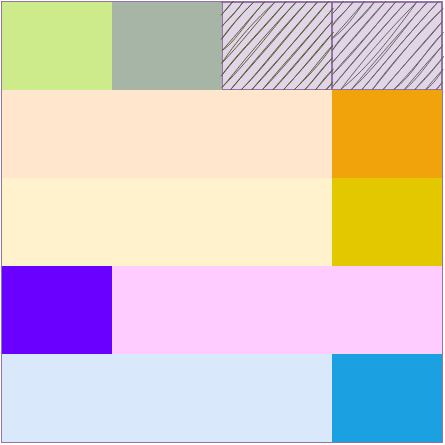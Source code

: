 <mxfile version="13.8.8" type="github">
  <diagram id="hZDSW_HOKCULCPWgvv6r" name="Page-1">
    <mxGraphModel dx="1354" dy="783" grid="1" gridSize="10" guides="1" tooltips="1" connect="1" arrows="1" fold="1" page="1" pageScale="1" pageWidth="850" pageHeight="1400" math="1" shadow="0">
      <root>
        <mxCell id="0" />
        <mxCell id="1" parent="0" />
        <mxCell id="rDQ6EAycthC4kisG_Dc3-84" value="" style="shape=table;html=1;whiteSpace=wrap;startSize=0;container=1;collapsible=0;childLayout=tableLayout;rounded=0;shadow=0;sketch=0;fillColor=#e1d5e7;strokeColor=#9673a6;" parent="1" vertex="1">
          <mxGeometry x="260" y="280" width="220" height="220" as="geometry" />
        </mxCell>
        <mxCell id="rDQ6EAycthC4kisG_Dc3-85" value="" style="shape=partialRectangle;html=1;whiteSpace=wrap;collapsible=0;dropTarget=0;pointerEvents=0;fillColor=none;top=0;left=0;bottom=0;right=0;points=[[0,0.5],[1,0.5]];portConstraint=eastwest;" parent="rDQ6EAycthC4kisG_Dc3-84" vertex="1">
          <mxGeometry width="220" height="44" as="geometry" />
        </mxCell>
        <mxCell id="rDQ6EAycthC4kisG_Dc3-86" style="shape=partialRectangle;html=1;whiteSpace=wrap;connectable=0;fillColor=#cdeb8b;top=0;left=0;bottom=0;right=0;overflow=hidden;strokeColor=#36393d;" parent="rDQ6EAycthC4kisG_Dc3-85" vertex="1">
          <mxGeometry width="55" height="44" as="geometry" />
        </mxCell>
        <mxCell id="rDQ6EAycthC4kisG_Dc3-87" value="" style="shape=partialRectangle;html=1;whiteSpace=wrap;connectable=0;top=0;left=0;bottom=0;right=0;overflow=hidden;strokeColor=#82b366;fillColor=#A6B5A5;" parent="rDQ6EAycthC4kisG_Dc3-85" vertex="1">
          <mxGeometry x="55" width="55" height="44" as="geometry" />
        </mxCell>
        <mxCell id="rDQ6EAycthC4kisG_Dc3-88" value="" style="shape=partialRectangle;html=1;whiteSpace=wrap;connectable=0;top=0;left=0;bottom=0;right=0;overflow=hidden;strokeColor=#36393d;fillColor=#556139;strokeWidth=1;shadow=0;sketch=1;" parent="rDQ6EAycthC4kisG_Dc3-85" vertex="1">
          <mxGeometry x="110" width="55" height="44" as="geometry" />
        </mxCell>
        <mxCell id="rDQ6EAycthC4kisG_Dc3-89" value="" style="shape=partialRectangle;html=1;whiteSpace=wrap;connectable=0;top=0;left=0;bottom=0;right=0;overflow=hidden;strokeColor=#6D1F00;fontColor=#ffffff;fillColor=#666666;strokeWidth=1;shadow=0;sketch=1;" parent="rDQ6EAycthC4kisG_Dc3-85" vertex="1">
          <mxGeometry x="165" width="55" height="44" as="geometry" />
        </mxCell>
        <mxCell id="rDQ6EAycthC4kisG_Dc3-90" value="" style="shape=partialRectangle;html=1;whiteSpace=wrap;collapsible=0;dropTarget=0;pointerEvents=0;fillColor=none;top=0;left=0;bottom=0;right=0;points=[[0,0.5],[1,0.5]];portConstraint=eastwest;" parent="rDQ6EAycthC4kisG_Dc3-84" vertex="1">
          <mxGeometry y="44" width="220" height="44" as="geometry" />
        </mxCell>
        <mxCell id="rDQ6EAycthC4kisG_Dc3-91" style="shape=partialRectangle;html=1;whiteSpace=wrap;connectable=0;fillColor=#ffe6cc;top=0;left=0;bottom=0;right=0;overflow=hidden;strokeColor=#d79b00;" parent="rDQ6EAycthC4kisG_Dc3-90" vertex="1">
          <mxGeometry width="55" height="44" as="geometry" />
        </mxCell>
        <mxCell id="rDQ6EAycthC4kisG_Dc3-92" value="" style="shape=partialRectangle;html=1;whiteSpace=wrap;connectable=0;fillColor=#ffe6cc;top=0;left=0;bottom=0;right=0;overflow=hidden;strokeColor=#d79b00;" parent="rDQ6EAycthC4kisG_Dc3-90" vertex="1">
          <mxGeometry x="55" width="55" height="44" as="geometry" />
        </mxCell>
        <mxCell id="rDQ6EAycthC4kisG_Dc3-93" value="" style="shape=partialRectangle;html=1;whiteSpace=wrap;connectable=0;fillColor=#ffe6cc;top=0;left=0;bottom=0;right=0;overflow=hidden;strokeColor=#d79b00;" parent="rDQ6EAycthC4kisG_Dc3-90" vertex="1">
          <mxGeometry x="110" width="55" height="44" as="geometry" />
        </mxCell>
        <mxCell id="rDQ6EAycthC4kisG_Dc3-94" value="" style="shape=partialRectangle;html=1;whiteSpace=wrap;connectable=0;fillColor=#f0a30a;top=0;left=0;bottom=0;right=0;overflow=hidden;strokeColor=#BD7000;fontColor=#ffffff;" parent="rDQ6EAycthC4kisG_Dc3-90" vertex="1">
          <mxGeometry x="165" width="55" height="44" as="geometry" />
        </mxCell>
        <mxCell id="rDQ6EAycthC4kisG_Dc3-95" value="" style="shape=partialRectangle;html=1;whiteSpace=wrap;collapsible=0;dropTarget=0;pointerEvents=0;fillColor=none;top=0;left=0;bottom=0;right=0;points=[[0,0.5],[1,0.5]];portConstraint=eastwest;" parent="rDQ6EAycthC4kisG_Dc3-84" vertex="1">
          <mxGeometry y="88" width="220" height="44" as="geometry" />
        </mxCell>
        <mxCell id="rDQ6EAycthC4kisG_Dc3-96" style="shape=partialRectangle;html=1;whiteSpace=wrap;connectable=0;fillColor=#fff2cc;top=0;left=0;bottom=0;right=0;overflow=hidden;strokeColor=#d6b656;" parent="rDQ6EAycthC4kisG_Dc3-95" vertex="1">
          <mxGeometry width="55" height="44" as="geometry" />
        </mxCell>
        <mxCell id="rDQ6EAycthC4kisG_Dc3-97" value="" style="shape=partialRectangle;html=1;whiteSpace=wrap;connectable=0;fillColor=#fff2cc;top=0;left=0;bottom=0;right=0;overflow=hidden;strokeColor=#d6b656;" parent="rDQ6EAycthC4kisG_Dc3-95" vertex="1">
          <mxGeometry x="55" width="55" height="44" as="geometry" />
        </mxCell>
        <mxCell id="rDQ6EAycthC4kisG_Dc3-98" value="" style="shape=partialRectangle;html=1;whiteSpace=wrap;connectable=0;fillColor=#fff2cc;top=0;left=0;bottom=0;right=0;overflow=hidden;strokeColor=#d6b656;" parent="rDQ6EAycthC4kisG_Dc3-95" vertex="1">
          <mxGeometry x="110" width="55" height="44" as="geometry" />
        </mxCell>
        <mxCell id="rDQ6EAycthC4kisG_Dc3-99" value="" style="shape=partialRectangle;html=1;whiteSpace=wrap;connectable=0;fillColor=#e3c800;top=0;left=0;bottom=0;right=0;overflow=hidden;strokeColor=#B09500;fontColor=#ffffff;" parent="rDQ6EAycthC4kisG_Dc3-95" vertex="1">
          <mxGeometry x="165" width="55" height="44" as="geometry" />
        </mxCell>
        <mxCell id="rDQ6EAycthC4kisG_Dc3-100" style="shape=partialRectangle;html=1;whiteSpace=wrap;collapsible=0;dropTarget=0;pointerEvents=0;fillColor=none;top=0;left=0;bottom=0;right=0;points=[[0,0.5],[1,0.5]];portConstraint=eastwest;" parent="rDQ6EAycthC4kisG_Dc3-84" vertex="1">
          <mxGeometry y="132" width="220" height="44" as="geometry" />
        </mxCell>
        <mxCell id="rDQ6EAycthC4kisG_Dc3-101" style="shape=partialRectangle;html=1;whiteSpace=wrap;connectable=0;fillColor=#6a00ff;top=0;left=0;bottom=0;right=0;overflow=hidden;strokeColor=#3700CC;fontColor=#ffffff;" parent="rDQ6EAycthC4kisG_Dc3-100" vertex="1">
          <mxGeometry width="55" height="44" as="geometry" />
        </mxCell>
        <mxCell id="rDQ6EAycthC4kisG_Dc3-102" style="shape=partialRectangle;html=1;whiteSpace=wrap;connectable=0;top=0;left=0;bottom=0;right=0;overflow=hidden;strokeColor=#9673a6;fillColor=#FFCCFF;" parent="rDQ6EAycthC4kisG_Dc3-100" vertex="1">
          <mxGeometry x="55" width="55" height="44" as="geometry" />
        </mxCell>
        <mxCell id="rDQ6EAycthC4kisG_Dc3-103" style="shape=partialRectangle;html=1;whiteSpace=wrap;connectable=0;top=0;left=0;bottom=0;right=0;overflow=hidden;strokeColor=#9673a6;fillColor=#FFCCFF;" parent="rDQ6EAycthC4kisG_Dc3-100" vertex="1">
          <mxGeometry x="110" width="55" height="44" as="geometry" />
        </mxCell>
        <mxCell id="rDQ6EAycthC4kisG_Dc3-104" style="shape=partialRectangle;html=1;whiteSpace=wrap;connectable=0;top=0;left=0;bottom=0;right=0;overflow=hidden;strokeColor=#9673a6;fillColor=#FFCCFF;" parent="rDQ6EAycthC4kisG_Dc3-100" vertex="1">
          <mxGeometry x="165" width="55" height="44" as="geometry" />
        </mxCell>
        <mxCell id="rDQ6EAycthC4kisG_Dc3-105" style="shape=partialRectangle;html=1;whiteSpace=wrap;collapsible=0;dropTarget=0;pointerEvents=0;fillColor=none;top=0;left=0;bottom=0;right=0;points=[[0,0.5],[1,0.5]];portConstraint=eastwest;" parent="rDQ6EAycthC4kisG_Dc3-84" vertex="1">
          <mxGeometry y="176" width="220" height="44" as="geometry" />
        </mxCell>
        <mxCell id="rDQ6EAycthC4kisG_Dc3-106" style="shape=partialRectangle;html=1;whiteSpace=wrap;connectable=0;fillColor=#dae8fc;top=0;left=0;bottom=0;right=0;overflow=hidden;strokeColor=#6c8ebf;" parent="rDQ6EAycthC4kisG_Dc3-105" vertex="1">
          <mxGeometry width="55" height="44" as="geometry" />
        </mxCell>
        <mxCell id="rDQ6EAycthC4kisG_Dc3-107" style="shape=partialRectangle;html=1;whiteSpace=wrap;connectable=0;fillColor=#dae8fc;top=0;left=0;bottom=0;right=0;overflow=hidden;strokeColor=#6c8ebf;" parent="rDQ6EAycthC4kisG_Dc3-105" vertex="1">
          <mxGeometry x="55" width="55" height="44" as="geometry" />
        </mxCell>
        <mxCell id="rDQ6EAycthC4kisG_Dc3-108" style="shape=partialRectangle;html=1;whiteSpace=wrap;connectable=0;fillColor=#dae8fc;top=0;left=0;bottom=0;right=0;overflow=hidden;strokeColor=#6c8ebf;" parent="rDQ6EAycthC4kisG_Dc3-105" vertex="1">
          <mxGeometry x="110" width="55" height="44" as="geometry" />
        </mxCell>
        <mxCell id="rDQ6EAycthC4kisG_Dc3-109" style="shape=partialRectangle;html=1;whiteSpace=wrap;connectable=0;fillColor=#1ba1e2;top=0;left=0;bottom=0;right=0;overflow=hidden;strokeColor=#006EAF;fontColor=#ffffff;" parent="rDQ6EAycthC4kisG_Dc3-105" vertex="1">
          <mxGeometry x="165" width="55" height="44" as="geometry" />
        </mxCell>
      </root>
    </mxGraphModel>
  </diagram>
</mxfile>
